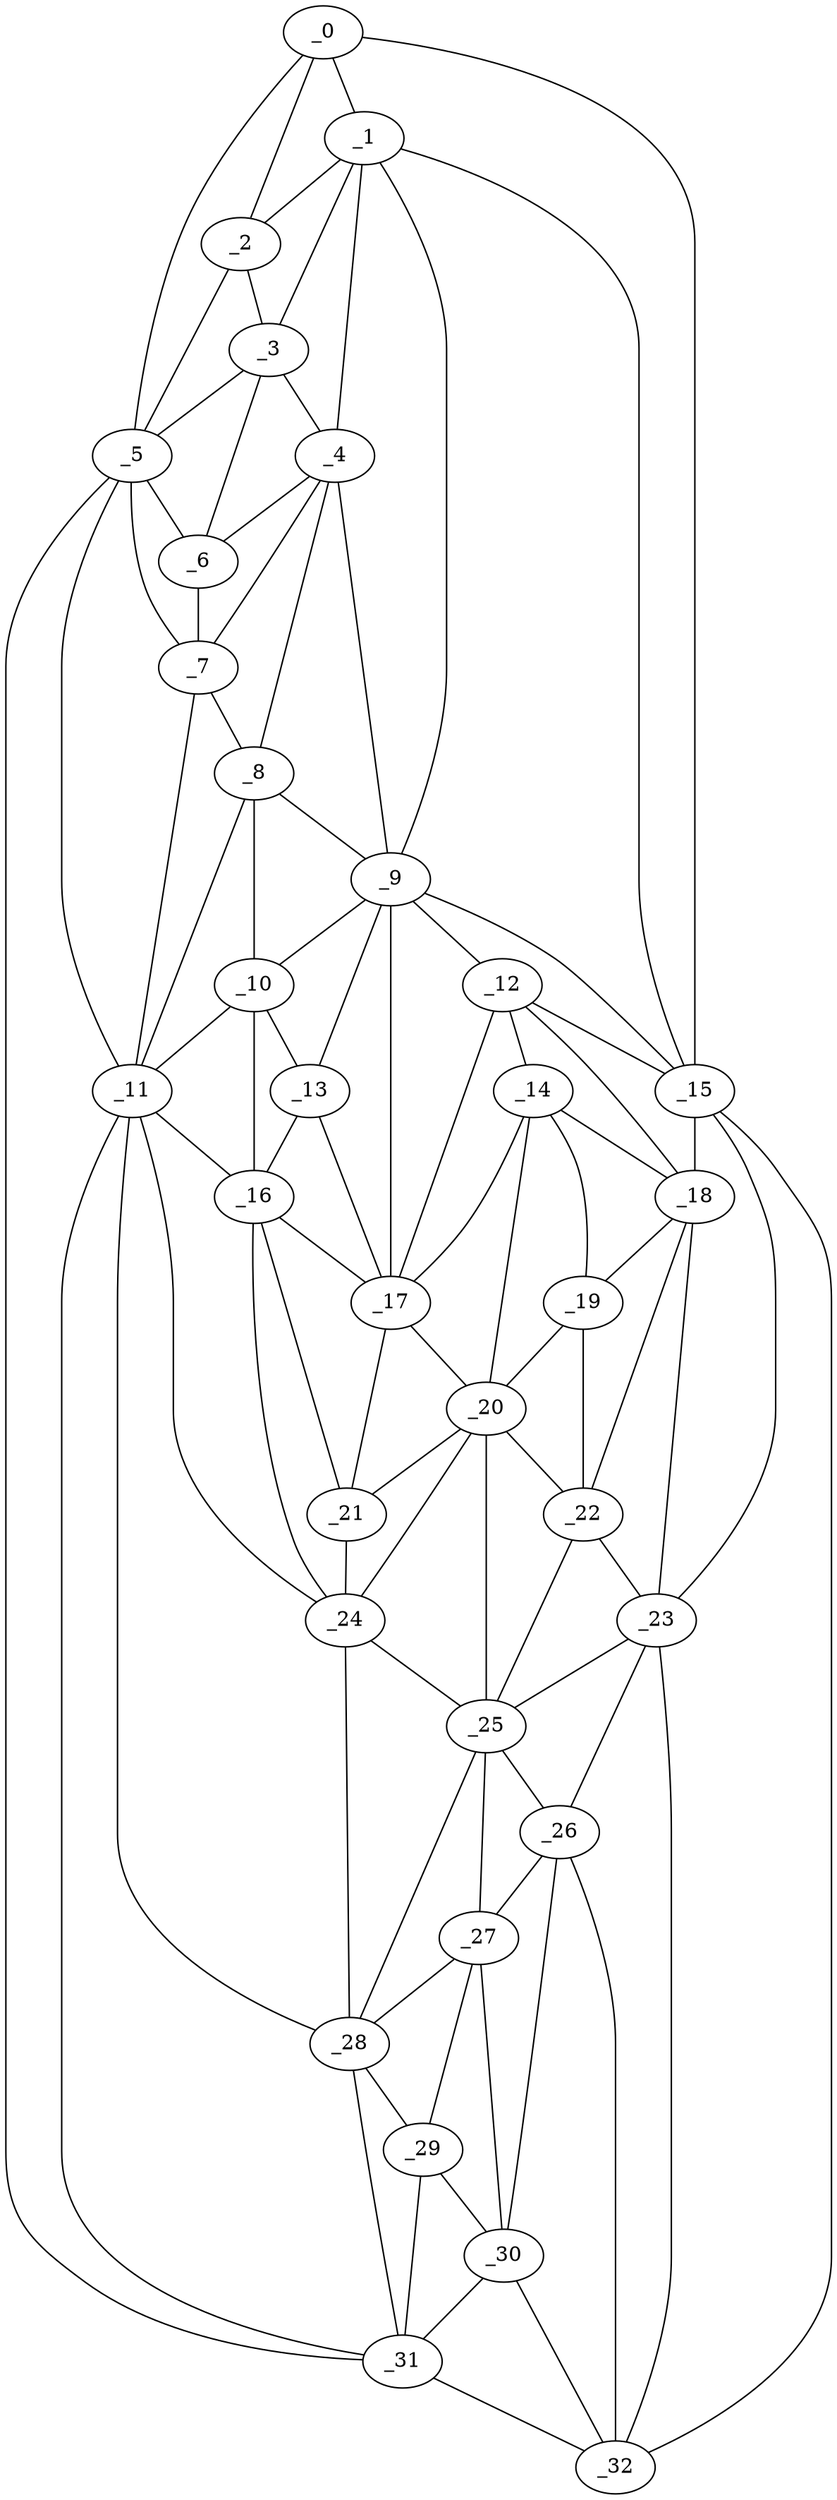 graph "obj79__240.gxl" {
	_0	 [x=6,
		y=30];
	_1	 [x=21,
		y=44];
	_0 -- _1	 [valence=1];
	_2	 [x=33,
		y=26];
	_0 -- _2	 [valence=2];
	_5	 [x=52,
		y=19];
	_0 -- _5	 [valence=1];
	_15	 [x=76,
		y=108];
	_0 -- _15	 [valence=1];
	_1 -- _2	 [valence=2];
	_3	 [x=42,
		y=28];
	_1 -- _3	 [valence=2];
	_4	 [x=51,
		y=35];
	_1 -- _4	 [valence=2];
	_9	 [x=64,
		y=61];
	_1 -- _9	 [valence=2];
	_1 -- _15	 [valence=1];
	_2 -- _3	 [valence=2];
	_2 -- _5	 [valence=2];
	_3 -- _4	 [valence=2];
	_3 -- _5	 [valence=1];
	_6	 [x=57,
		y=26];
	_3 -- _6	 [valence=2];
	_4 -- _6	 [valence=1];
	_7	 [x=64,
		y=31];
	_4 -- _7	 [valence=2];
	_8	 [x=64,
		y=41];
	_4 -- _8	 [valence=2];
	_4 -- _9	 [valence=1];
	_5 -- _6	 [valence=1];
	_5 -- _7	 [valence=2];
	_11	 [x=72,
		y=34];
	_5 -- _11	 [valence=1];
	_31	 [x=123,
		y=58];
	_5 -- _31	 [valence=1];
	_6 -- _7	 [valence=2];
	_7 -- _8	 [valence=2];
	_7 -- _11	 [valence=1];
	_8 -- _9	 [valence=2];
	_10	 [x=68,
		y=44];
	_8 -- _10	 [valence=1];
	_8 -- _11	 [valence=2];
	_9 -- _10	 [valence=2];
	_12	 [x=72,
		y=69];
	_9 -- _12	 [valence=1];
	_13	 [x=73,
		y=46];
	_9 -- _13	 [valence=2];
	_9 -- _15	 [valence=2];
	_17	 [x=80,
		y=52];
	_9 -- _17	 [valence=2];
	_10 -- _11	 [valence=2];
	_10 -- _13	 [valence=2];
	_16	 [x=78,
		y=39];
	_10 -- _16	 [valence=2];
	_11 -- _16	 [valence=1];
	_24	 [x=100,
		y=51];
	_11 -- _24	 [valence=2];
	_28	 [x=108,
		y=54];
	_11 -- _28	 [valence=2];
	_11 -- _31	 [valence=1];
	_14	 [x=75,
		y=70];
	_12 -- _14	 [valence=1];
	_12 -- _15	 [valence=1];
	_12 -- _17	 [valence=2];
	_18	 [x=82,
		y=80];
	_12 -- _18	 [valence=2];
	_13 -- _16	 [valence=2];
	_13 -- _17	 [valence=2];
	_14 -- _17	 [valence=2];
	_14 -- _18	 [valence=2];
	_19	 [x=84,
		y=73];
	_14 -- _19	 [valence=2];
	_20	 [x=87,
		y=55];
	_14 -- _20	 [valence=2];
	_15 -- _18	 [valence=2];
	_23	 [x=96,
		y=75];
	_15 -- _23	 [valence=2];
	_32	 [x=124,
		y=98];
	_15 -- _32	 [valence=1];
	_16 -- _17	 [valence=1];
	_21	 [x=88,
		y=46];
	_16 -- _21	 [valence=2];
	_16 -- _24	 [valence=2];
	_17 -- _20	 [valence=1];
	_17 -- _21	 [valence=1];
	_18 -- _19	 [valence=2];
	_22	 [x=89,
		y=72];
	_18 -- _22	 [valence=1];
	_18 -- _23	 [valence=1];
	_19 -- _20	 [valence=2];
	_19 -- _22	 [valence=2];
	_20 -- _21	 [valence=2];
	_20 -- _22	 [valence=1];
	_20 -- _24	 [valence=1];
	_25	 [x=100,
		y=70];
	_20 -- _25	 [valence=2];
	_21 -- _24	 [valence=1];
	_22 -- _23	 [valence=1];
	_22 -- _25	 [valence=2];
	_23 -- _25	 [valence=1];
	_26	 [x=104,
		y=74];
	_23 -- _26	 [valence=2];
	_23 -- _32	 [valence=1];
	_24 -- _25	 [valence=2];
	_24 -- _28	 [valence=2];
	_25 -- _26	 [valence=2];
	_27	 [x=106,
		y=70];
	_25 -- _27	 [valence=1];
	_25 -- _28	 [valence=1];
	_26 -- _27	 [valence=2];
	_30	 [x=117,
		y=73];
	_26 -- _30	 [valence=1];
	_26 -- _32	 [valence=2];
	_27 -- _28	 [valence=2];
	_29	 [x=114,
		y=67];
	_27 -- _29	 [valence=2];
	_27 -- _30	 [valence=2];
	_28 -- _29	 [valence=1];
	_28 -- _31	 [valence=2];
	_29 -- _30	 [valence=1];
	_29 -- _31	 [valence=2];
	_30 -- _31	 [valence=2];
	_30 -- _32	 [valence=1];
	_31 -- _32	 [valence=1];
}
